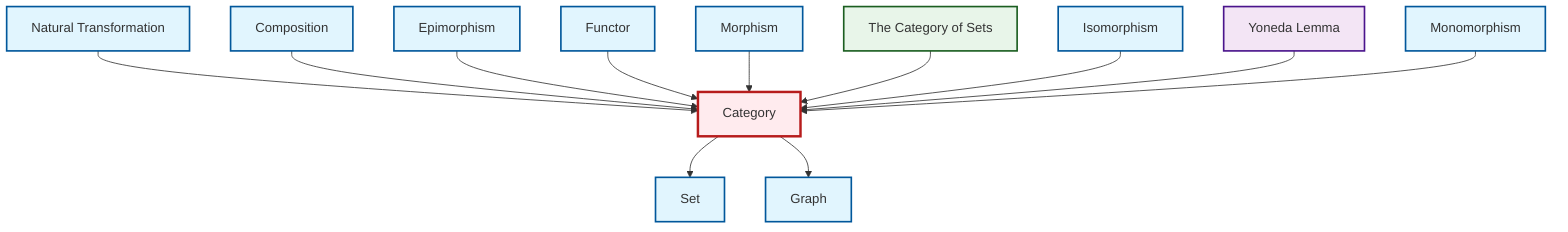 graph TD
    classDef definition fill:#e1f5fe,stroke:#01579b,stroke-width:2px
    classDef theorem fill:#f3e5f5,stroke:#4a148c,stroke-width:2px
    classDef axiom fill:#fff3e0,stroke:#e65100,stroke-width:2px
    classDef example fill:#e8f5e9,stroke:#1b5e20,stroke-width:2px
    classDef current fill:#ffebee,stroke:#b71c1c,stroke-width:3px
    def-category["Category"]:::definition
    def-functor["Functor"]:::definition
    ex-set-category["The Category of Sets"]:::example
    def-set["Set"]:::definition
    thm-yoneda["Yoneda Lemma"]:::theorem
    def-isomorphism["Isomorphism"]:::definition
    def-monomorphism["Monomorphism"]:::definition
    def-morphism["Morphism"]:::definition
    def-composition["Composition"]:::definition
    def-graph["Graph"]:::definition
    def-epimorphism["Epimorphism"]:::definition
    def-natural-transformation["Natural Transformation"]:::definition
    def-natural-transformation --> def-category
    def-composition --> def-category
    def-epimorphism --> def-category
    def-category --> def-set
    def-category --> def-graph
    def-functor --> def-category
    def-morphism --> def-category
    ex-set-category --> def-category
    def-isomorphism --> def-category
    thm-yoneda --> def-category
    def-monomorphism --> def-category
    class def-category current